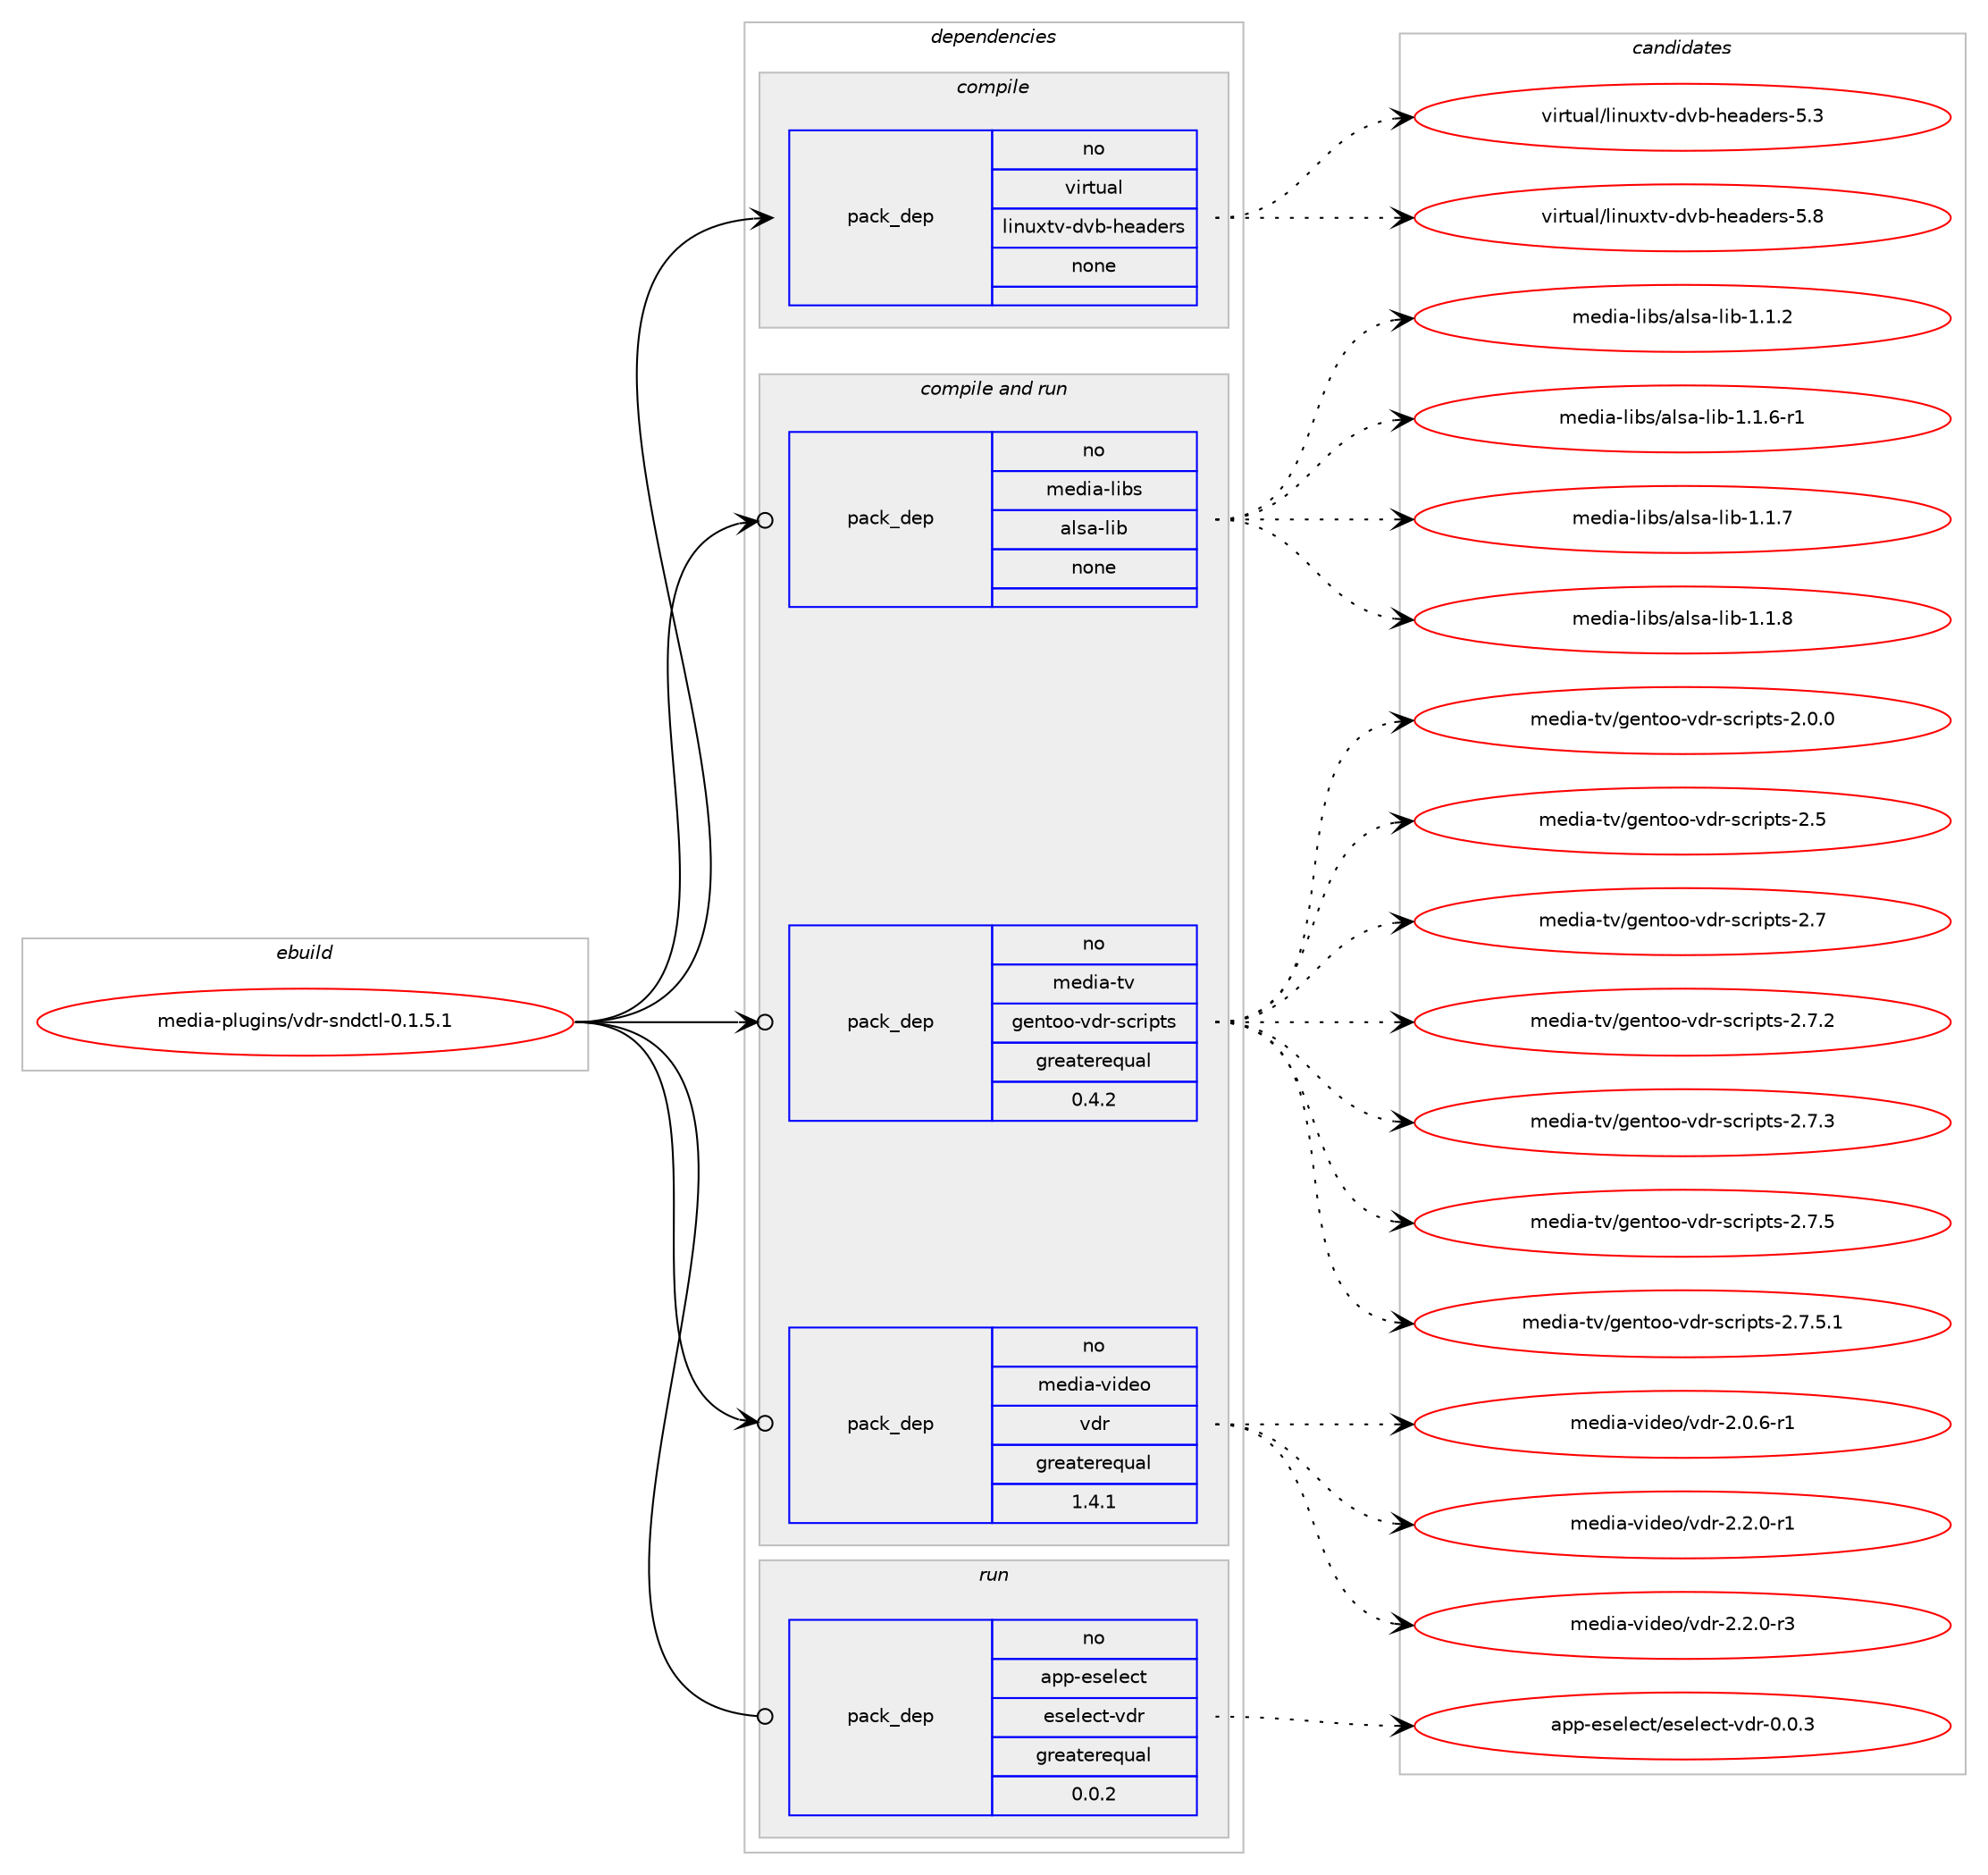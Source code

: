 digraph prolog {

# *************
# Graph options
# *************

newrank=true;
concentrate=true;
compound=true;
graph [rankdir=LR,fontname=Helvetica,fontsize=10,ranksep=1.5];#, ranksep=2.5, nodesep=0.2];
edge  [arrowhead=vee];
node  [fontname=Helvetica,fontsize=10];

# **********
# The ebuild
# **********

subgraph cluster_leftcol {
color=gray;
rank=same;
label=<<i>ebuild</i>>;
id [label="media-plugins/vdr-sndctl-0.1.5.1", color=red, width=4, href="../media-plugins/vdr-sndctl-0.1.5.1.svg"];
}

# ****************
# The dependencies
# ****************

subgraph cluster_midcol {
color=gray;
label=<<i>dependencies</i>>;
subgraph cluster_compile {
fillcolor="#eeeeee";
style=filled;
label=<<i>compile</i>>;
subgraph pack1160237 {
dependency1622913 [label=<<TABLE BORDER="0" CELLBORDER="1" CELLSPACING="0" CELLPADDING="4" WIDTH="220"><TR><TD ROWSPAN="6" CELLPADDING="30">pack_dep</TD></TR><TR><TD WIDTH="110">no</TD></TR><TR><TD>virtual</TD></TR><TR><TD>linuxtv-dvb-headers</TD></TR><TR><TD>none</TD></TR><TR><TD></TD></TR></TABLE>>, shape=none, color=blue];
}
id:e -> dependency1622913:w [weight=20,style="solid",arrowhead="vee"];
}
subgraph cluster_compileandrun {
fillcolor="#eeeeee";
style=filled;
label=<<i>compile and run</i>>;
subgraph pack1160238 {
dependency1622914 [label=<<TABLE BORDER="0" CELLBORDER="1" CELLSPACING="0" CELLPADDING="4" WIDTH="220"><TR><TD ROWSPAN="6" CELLPADDING="30">pack_dep</TD></TR><TR><TD WIDTH="110">no</TD></TR><TR><TD>media-libs</TD></TR><TR><TD>alsa-lib</TD></TR><TR><TD>none</TD></TR><TR><TD></TD></TR></TABLE>>, shape=none, color=blue];
}
id:e -> dependency1622914:w [weight=20,style="solid",arrowhead="odotvee"];
subgraph pack1160239 {
dependency1622915 [label=<<TABLE BORDER="0" CELLBORDER="1" CELLSPACING="0" CELLPADDING="4" WIDTH="220"><TR><TD ROWSPAN="6" CELLPADDING="30">pack_dep</TD></TR><TR><TD WIDTH="110">no</TD></TR><TR><TD>media-tv</TD></TR><TR><TD>gentoo-vdr-scripts</TD></TR><TR><TD>greaterequal</TD></TR><TR><TD>0.4.2</TD></TR></TABLE>>, shape=none, color=blue];
}
id:e -> dependency1622915:w [weight=20,style="solid",arrowhead="odotvee"];
subgraph pack1160240 {
dependency1622916 [label=<<TABLE BORDER="0" CELLBORDER="1" CELLSPACING="0" CELLPADDING="4" WIDTH="220"><TR><TD ROWSPAN="6" CELLPADDING="30">pack_dep</TD></TR><TR><TD WIDTH="110">no</TD></TR><TR><TD>media-video</TD></TR><TR><TD>vdr</TD></TR><TR><TD>greaterequal</TD></TR><TR><TD>1.4.1</TD></TR></TABLE>>, shape=none, color=blue];
}
id:e -> dependency1622916:w [weight=20,style="solid",arrowhead="odotvee"];
}
subgraph cluster_run {
fillcolor="#eeeeee";
style=filled;
label=<<i>run</i>>;
subgraph pack1160241 {
dependency1622917 [label=<<TABLE BORDER="0" CELLBORDER="1" CELLSPACING="0" CELLPADDING="4" WIDTH="220"><TR><TD ROWSPAN="6" CELLPADDING="30">pack_dep</TD></TR><TR><TD WIDTH="110">no</TD></TR><TR><TD>app-eselect</TD></TR><TR><TD>eselect-vdr</TD></TR><TR><TD>greaterequal</TD></TR><TR><TD>0.0.2</TD></TR></TABLE>>, shape=none, color=blue];
}
id:e -> dependency1622917:w [weight=20,style="solid",arrowhead="odot"];
}
}

# **************
# The candidates
# **************

subgraph cluster_choices {
rank=same;
color=gray;
label=<<i>candidates</i>>;

subgraph choice1160237 {
color=black;
nodesep=1;
choice11810511411611797108471081051101171201161184510011898451041019710010111411545534651 [label="virtual/linuxtv-dvb-headers-5.3", color=red, width=4,href="../virtual/linuxtv-dvb-headers-5.3.svg"];
choice11810511411611797108471081051101171201161184510011898451041019710010111411545534656 [label="virtual/linuxtv-dvb-headers-5.8", color=red, width=4,href="../virtual/linuxtv-dvb-headers-5.8.svg"];
dependency1622913:e -> choice11810511411611797108471081051101171201161184510011898451041019710010111411545534651:w [style=dotted,weight="100"];
dependency1622913:e -> choice11810511411611797108471081051101171201161184510011898451041019710010111411545534656:w [style=dotted,weight="100"];
}
subgraph choice1160238 {
color=black;
nodesep=1;
choice1091011001059745108105981154797108115974510810598454946494650 [label="media-libs/alsa-lib-1.1.2", color=red, width=4,href="../media-libs/alsa-lib-1.1.2.svg"];
choice10910110010597451081059811547971081159745108105984549464946544511449 [label="media-libs/alsa-lib-1.1.6-r1", color=red, width=4,href="../media-libs/alsa-lib-1.1.6-r1.svg"];
choice1091011001059745108105981154797108115974510810598454946494655 [label="media-libs/alsa-lib-1.1.7", color=red, width=4,href="../media-libs/alsa-lib-1.1.7.svg"];
choice1091011001059745108105981154797108115974510810598454946494656 [label="media-libs/alsa-lib-1.1.8", color=red, width=4,href="../media-libs/alsa-lib-1.1.8.svg"];
dependency1622914:e -> choice1091011001059745108105981154797108115974510810598454946494650:w [style=dotted,weight="100"];
dependency1622914:e -> choice10910110010597451081059811547971081159745108105984549464946544511449:w [style=dotted,weight="100"];
dependency1622914:e -> choice1091011001059745108105981154797108115974510810598454946494655:w [style=dotted,weight="100"];
dependency1622914:e -> choice1091011001059745108105981154797108115974510810598454946494656:w [style=dotted,weight="100"];
}
subgraph choice1160239 {
color=black;
nodesep=1;
choice109101100105974511611847103101110116111111451181001144511599114105112116115455046484648 [label="media-tv/gentoo-vdr-scripts-2.0.0", color=red, width=4,href="../media-tv/gentoo-vdr-scripts-2.0.0.svg"];
choice10910110010597451161184710310111011611111145118100114451159911410511211611545504653 [label="media-tv/gentoo-vdr-scripts-2.5", color=red, width=4,href="../media-tv/gentoo-vdr-scripts-2.5.svg"];
choice10910110010597451161184710310111011611111145118100114451159911410511211611545504655 [label="media-tv/gentoo-vdr-scripts-2.7", color=red, width=4,href="../media-tv/gentoo-vdr-scripts-2.7.svg"];
choice109101100105974511611847103101110116111111451181001144511599114105112116115455046554650 [label="media-tv/gentoo-vdr-scripts-2.7.2", color=red, width=4,href="../media-tv/gentoo-vdr-scripts-2.7.2.svg"];
choice109101100105974511611847103101110116111111451181001144511599114105112116115455046554651 [label="media-tv/gentoo-vdr-scripts-2.7.3", color=red, width=4,href="../media-tv/gentoo-vdr-scripts-2.7.3.svg"];
choice109101100105974511611847103101110116111111451181001144511599114105112116115455046554653 [label="media-tv/gentoo-vdr-scripts-2.7.5", color=red, width=4,href="../media-tv/gentoo-vdr-scripts-2.7.5.svg"];
choice1091011001059745116118471031011101161111114511810011445115991141051121161154550465546534649 [label="media-tv/gentoo-vdr-scripts-2.7.5.1", color=red, width=4,href="../media-tv/gentoo-vdr-scripts-2.7.5.1.svg"];
dependency1622915:e -> choice109101100105974511611847103101110116111111451181001144511599114105112116115455046484648:w [style=dotted,weight="100"];
dependency1622915:e -> choice10910110010597451161184710310111011611111145118100114451159911410511211611545504653:w [style=dotted,weight="100"];
dependency1622915:e -> choice10910110010597451161184710310111011611111145118100114451159911410511211611545504655:w [style=dotted,weight="100"];
dependency1622915:e -> choice109101100105974511611847103101110116111111451181001144511599114105112116115455046554650:w [style=dotted,weight="100"];
dependency1622915:e -> choice109101100105974511611847103101110116111111451181001144511599114105112116115455046554651:w [style=dotted,weight="100"];
dependency1622915:e -> choice109101100105974511611847103101110116111111451181001144511599114105112116115455046554653:w [style=dotted,weight="100"];
dependency1622915:e -> choice1091011001059745116118471031011101161111114511810011445115991141051121161154550465546534649:w [style=dotted,weight="100"];
}
subgraph choice1160240 {
color=black;
nodesep=1;
choice1091011001059745118105100101111471181001144550464846544511449 [label="media-video/vdr-2.0.6-r1", color=red, width=4,href="../media-video/vdr-2.0.6-r1.svg"];
choice1091011001059745118105100101111471181001144550465046484511449 [label="media-video/vdr-2.2.0-r1", color=red, width=4,href="../media-video/vdr-2.2.0-r1.svg"];
choice1091011001059745118105100101111471181001144550465046484511451 [label="media-video/vdr-2.2.0-r3", color=red, width=4,href="../media-video/vdr-2.2.0-r3.svg"];
dependency1622916:e -> choice1091011001059745118105100101111471181001144550464846544511449:w [style=dotted,weight="100"];
dependency1622916:e -> choice1091011001059745118105100101111471181001144550465046484511449:w [style=dotted,weight="100"];
dependency1622916:e -> choice1091011001059745118105100101111471181001144550465046484511451:w [style=dotted,weight="100"];
}
subgraph choice1160241 {
color=black;
nodesep=1;
choice971121124510111510110810199116471011151011081019911645118100114454846484651 [label="app-eselect/eselect-vdr-0.0.3", color=red, width=4,href="../app-eselect/eselect-vdr-0.0.3.svg"];
dependency1622917:e -> choice971121124510111510110810199116471011151011081019911645118100114454846484651:w [style=dotted,weight="100"];
}
}

}
